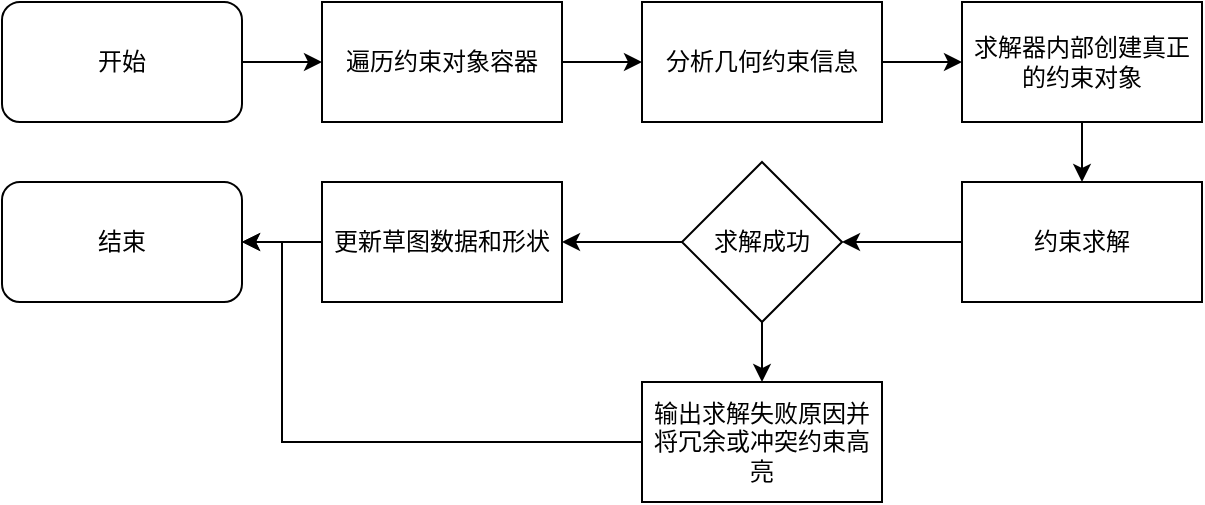 <mxfile version="22.0.8" type="github">
  <diagram name="第 1 页" id="bxewLr1ukeph8XzEij-5">
    <mxGraphModel dx="921" dy="443" grid="1" gridSize="10" guides="1" tooltips="1" connect="1" arrows="1" fold="1" page="1" pageScale="1" pageWidth="827" pageHeight="1169" math="0" shadow="0">
      <root>
        <mxCell id="0" />
        <mxCell id="1" parent="0" />
        <mxCell id="4EgMG-mmO183kIPFzI5s-9" style="edgeStyle=orthogonalEdgeStyle;rounded=0;orthogonalLoop=1;jettySize=auto;html=1;" edge="1" parent="1" source="4EgMG-mmO183kIPFzI5s-1" target="4EgMG-mmO183kIPFzI5s-2">
          <mxGeometry relative="1" as="geometry" />
        </mxCell>
        <mxCell id="4EgMG-mmO183kIPFzI5s-1" value="开始" style="rounded=1;whiteSpace=wrap;html=1;" vertex="1" parent="1">
          <mxGeometry x="40" y="150" width="120" height="60" as="geometry" />
        </mxCell>
        <mxCell id="4EgMG-mmO183kIPFzI5s-10" style="edgeStyle=orthogonalEdgeStyle;rounded=0;orthogonalLoop=1;jettySize=auto;html=1;entryX=0;entryY=0.5;entryDx=0;entryDy=0;" edge="1" parent="1" source="4EgMG-mmO183kIPFzI5s-2" target="4EgMG-mmO183kIPFzI5s-3">
          <mxGeometry relative="1" as="geometry" />
        </mxCell>
        <mxCell id="4EgMG-mmO183kIPFzI5s-2" value="遍历约束对象容器" style="rounded=0;whiteSpace=wrap;html=1;" vertex="1" parent="1">
          <mxGeometry x="200" y="150" width="120" height="60" as="geometry" />
        </mxCell>
        <mxCell id="4EgMG-mmO183kIPFzI5s-11" style="edgeStyle=orthogonalEdgeStyle;rounded=0;orthogonalLoop=1;jettySize=auto;html=1;entryX=0;entryY=0.5;entryDx=0;entryDy=0;" edge="1" parent="1" source="4EgMG-mmO183kIPFzI5s-3" target="4EgMG-mmO183kIPFzI5s-4">
          <mxGeometry relative="1" as="geometry" />
        </mxCell>
        <mxCell id="4EgMG-mmO183kIPFzI5s-3" value="分析几何约束信息" style="rounded=0;whiteSpace=wrap;html=1;" vertex="1" parent="1">
          <mxGeometry x="360" y="150" width="120" height="60" as="geometry" />
        </mxCell>
        <mxCell id="4EgMG-mmO183kIPFzI5s-12" style="edgeStyle=orthogonalEdgeStyle;rounded=0;orthogonalLoop=1;jettySize=auto;html=1;exitX=0.5;exitY=1;exitDx=0;exitDy=0;entryX=0.5;entryY=0;entryDx=0;entryDy=0;" edge="1" parent="1" source="4EgMG-mmO183kIPFzI5s-4" target="4EgMG-mmO183kIPFzI5s-5">
          <mxGeometry relative="1" as="geometry" />
        </mxCell>
        <mxCell id="4EgMG-mmO183kIPFzI5s-4" value="求解器内部创建真正的约束对象" style="rounded=0;whiteSpace=wrap;html=1;" vertex="1" parent="1">
          <mxGeometry x="520" y="150" width="120" height="60" as="geometry" />
        </mxCell>
        <mxCell id="4EgMG-mmO183kIPFzI5s-13" style="edgeStyle=orthogonalEdgeStyle;rounded=0;orthogonalLoop=1;jettySize=auto;html=1;entryX=1;entryY=0.5;entryDx=0;entryDy=0;" edge="1" parent="1" source="4EgMG-mmO183kIPFzI5s-5" target="4EgMG-mmO183kIPFzI5s-6">
          <mxGeometry relative="1" as="geometry" />
        </mxCell>
        <mxCell id="4EgMG-mmO183kIPFzI5s-5" value="约束求解" style="rounded=0;whiteSpace=wrap;html=1;" vertex="1" parent="1">
          <mxGeometry x="520" y="240" width="120" height="60" as="geometry" />
        </mxCell>
        <mxCell id="4EgMG-mmO183kIPFzI5s-14" style="edgeStyle=orthogonalEdgeStyle;rounded=0;orthogonalLoop=1;jettySize=auto;html=1;entryX=1;entryY=0.5;entryDx=0;entryDy=0;" edge="1" parent="1" source="4EgMG-mmO183kIPFzI5s-6" target="4EgMG-mmO183kIPFzI5s-7">
          <mxGeometry relative="1" as="geometry" />
        </mxCell>
        <mxCell id="4EgMG-mmO183kIPFzI5s-15" style="edgeStyle=orthogonalEdgeStyle;rounded=0;orthogonalLoop=1;jettySize=auto;html=1;exitX=0.5;exitY=1;exitDx=0;exitDy=0;entryX=0.5;entryY=0;entryDx=0;entryDy=0;" edge="1" parent="1" source="4EgMG-mmO183kIPFzI5s-6" target="4EgMG-mmO183kIPFzI5s-8">
          <mxGeometry relative="1" as="geometry" />
        </mxCell>
        <mxCell id="4EgMG-mmO183kIPFzI5s-6" value="求解成功" style="rhombus;whiteSpace=wrap;html=1;" vertex="1" parent="1">
          <mxGeometry x="380" y="230" width="80" height="80" as="geometry" />
        </mxCell>
        <mxCell id="4EgMG-mmO183kIPFzI5s-18" style="edgeStyle=orthogonalEdgeStyle;rounded=0;orthogonalLoop=1;jettySize=auto;html=1;" edge="1" parent="1" source="4EgMG-mmO183kIPFzI5s-7" target="4EgMG-mmO183kIPFzI5s-17">
          <mxGeometry relative="1" as="geometry" />
        </mxCell>
        <mxCell id="4EgMG-mmO183kIPFzI5s-7" value="更新草图数据和形状" style="rounded=0;whiteSpace=wrap;html=1;" vertex="1" parent="1">
          <mxGeometry x="200" y="240" width="120" height="60" as="geometry" />
        </mxCell>
        <mxCell id="4EgMG-mmO183kIPFzI5s-16" style="edgeStyle=orthogonalEdgeStyle;rounded=0;orthogonalLoop=1;jettySize=auto;html=1;entryX=1;entryY=0.5;entryDx=0;entryDy=0;" edge="1" parent="1" source="4EgMG-mmO183kIPFzI5s-8" target="4EgMG-mmO183kIPFzI5s-17">
          <mxGeometry relative="1" as="geometry">
            <mxPoint x="70" y="370" as="targetPoint" />
            <Array as="points">
              <mxPoint x="180" y="370" />
              <mxPoint x="180" y="270" />
            </Array>
          </mxGeometry>
        </mxCell>
        <mxCell id="4EgMG-mmO183kIPFzI5s-8" value="输出求解失败原因并将冗余或冲突约束高亮" style="rounded=0;whiteSpace=wrap;html=1;" vertex="1" parent="1">
          <mxGeometry x="360" y="340" width="120" height="60" as="geometry" />
        </mxCell>
        <mxCell id="4EgMG-mmO183kIPFzI5s-17" value="结束" style="rounded=1;whiteSpace=wrap;html=1;" vertex="1" parent="1">
          <mxGeometry x="40" y="240" width="120" height="60" as="geometry" />
        </mxCell>
      </root>
    </mxGraphModel>
  </diagram>
</mxfile>
